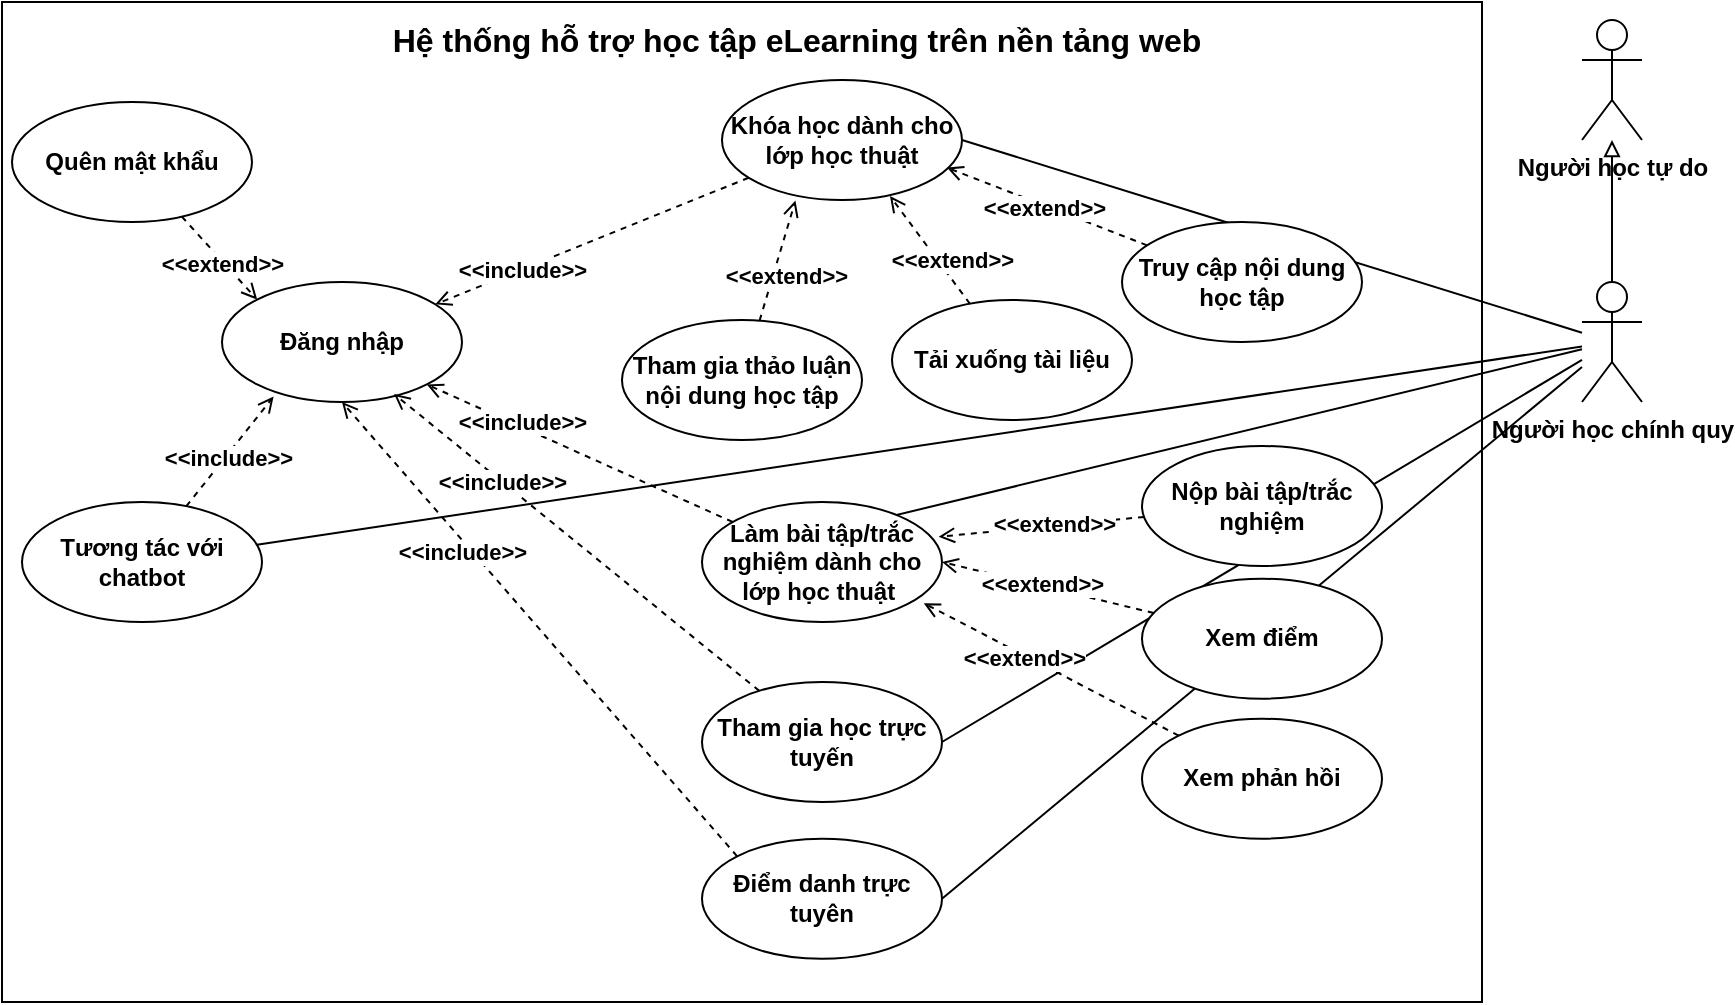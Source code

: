 <mxfile version="27.1.6">
  <diagram name="Page-1" id="l4Wc8jGWxgU7w8EC-o6b">
    <mxGraphModel dx="1053" dy="608" grid="1" gridSize="10" guides="1" tooltips="1" connect="1" arrows="1" fold="1" page="1" pageScale="1" pageWidth="850" pageHeight="1100" math="0" shadow="0">
      <root>
        <mxCell id="0" />
        <mxCell id="1" parent="0" />
        <mxCell id="b7M_-y5YJzh3ZV60CiUo-1" value="" style="rounded=0;whiteSpace=wrap;html=1;fontStyle=1" parent="1" vertex="1">
          <mxGeometry x="420" y="230" width="740" height="500" as="geometry" />
        </mxCell>
        <mxCell id="b7M_-y5YJzh3ZV60CiUo-2" value="Hệ thống hỗ trợ học tập eLearning trên nền tảng web" style="text;html=1;align=center;verticalAlign=middle;whiteSpace=wrap;rounded=0;fontStyle=1;fontSize=16;" parent="1" vertex="1">
          <mxGeometry x="590" y="239" width="455" height="20" as="geometry" />
        </mxCell>
        <mxCell id="b7M_-y5YJzh3ZV60CiUo-21" value="Người học tự do" style="shape=umlActor;verticalLabelPosition=bottom;verticalAlign=top;html=1;outlineConnect=0;fontStyle=1" parent="1" vertex="1">
          <mxGeometry x="1210" y="239" width="30" height="60" as="geometry" />
        </mxCell>
        <mxCell id="b7M_-y5YJzh3ZV60CiUo-30" style="rounded=0;orthogonalLoop=1;jettySize=auto;html=1;endArrow=block;endFill=0;fontStyle=1" parent="1" source="b7M_-y5YJzh3ZV60CiUo-34" target="b7M_-y5YJzh3ZV60CiUo-21" edge="1">
          <mxGeometry relative="1" as="geometry" />
        </mxCell>
        <mxCell id="b7M_-y5YJzh3ZV60CiUo-31" style="rounded=0;orthogonalLoop=1;jettySize=auto;html=1;endArrow=none;startFill=0;entryX=1;entryY=0.5;entryDx=0;entryDy=0;fontStyle=1" parent="1" source="b7M_-y5YJzh3ZV60CiUo-34" target="b7M_-y5YJzh3ZV60CiUo-101" edge="1">
          <mxGeometry relative="1" as="geometry" />
        </mxCell>
        <mxCell id="b7M_-y5YJzh3ZV60CiUo-32" style="rounded=0;orthogonalLoop=1;jettySize=auto;html=1;entryX=0;entryY=0.5;entryDx=0;entryDy=0;endArrow=none;startFill=0;fontStyle=1" parent="1" source="b7M_-y5YJzh3ZV60CiUo-34" target="b7M_-y5YJzh3ZV60CiUo-102" edge="1">
          <mxGeometry relative="1" as="geometry" />
        </mxCell>
        <mxCell id="b7M_-y5YJzh3ZV60CiUo-33" style="rounded=0;orthogonalLoop=1;jettySize=auto;html=1;endArrow=none;startFill=0;fontStyle=1" parent="1" source="b7M_-y5YJzh3ZV60CiUo-34" target="b7M_-y5YJzh3ZV60CiUo-47" edge="1">
          <mxGeometry relative="1" as="geometry" />
        </mxCell>
        <mxCell id="lKXAR9DDpGTNTCpRbxMb-3" style="rounded=0;orthogonalLoop=1;jettySize=auto;html=1;entryX=1;entryY=0.5;entryDx=0;entryDy=0;fontFamily=Helvetica;fontSize=12;fontColor=default;endArrow=none;startFill=0;fontStyle=1" parent="1" source="b7M_-y5YJzh3ZV60CiUo-34" target="lKXAR9DDpGTNTCpRbxMb-1" edge="1">
          <mxGeometry relative="1" as="geometry" />
        </mxCell>
        <mxCell id="lKXAR9DDpGTNTCpRbxMb-4" style="rounded=0;orthogonalLoop=1;jettySize=auto;html=1;entryX=1;entryY=0.5;entryDx=0;entryDy=0;fontFamily=Helvetica;fontSize=12;fontColor=default;endArrow=none;startFill=0;fontStyle=1" parent="1" source="b7M_-y5YJzh3ZV60CiUo-34" target="lKXAR9DDpGTNTCpRbxMb-2" edge="1">
          <mxGeometry relative="1" as="geometry" />
        </mxCell>
        <mxCell id="b7M_-y5YJzh3ZV60CiUo-34" value="Người học chính quy" style="shape=umlActor;verticalLabelPosition=bottom;verticalAlign=top;html=1;outlineConnect=0;fontStyle=1" parent="1" vertex="1">
          <mxGeometry x="1210" y="370" width="30" height="60" as="geometry" />
        </mxCell>
        <mxCell id="b7M_-y5YJzh3ZV60CiUo-35" value="Đăng nhập" style="ellipse;whiteSpace=wrap;html=1;fontStyle=1" parent="1" vertex="1">
          <mxGeometry x="530" y="370" width="120" height="60" as="geometry" />
        </mxCell>
        <mxCell id="b7M_-y5YJzh3ZV60CiUo-45" style="rounded=0;orthogonalLoop=1;jettySize=auto;html=1;endArrow=open;endFill=0;dashed=1;entryX=0.215;entryY=0.955;entryDx=0;entryDy=0;entryPerimeter=0;fontStyle=1" parent="1" source="b7M_-y5YJzh3ZV60CiUo-47" target="b7M_-y5YJzh3ZV60CiUo-35" edge="1">
          <mxGeometry relative="1" as="geometry" />
        </mxCell>
        <mxCell id="b7M_-y5YJzh3ZV60CiUo-46" value="&amp;lt;&amp;lt;include&amp;gt;&amp;gt;" style="edgeLabel;html=1;align=center;verticalAlign=middle;resizable=0;points=[];fontStyle=1" parent="b7M_-y5YJzh3ZV60CiUo-45" vertex="1" connectable="0">
          <mxGeometry x="0.474" y="-3" relative="1" as="geometry">
            <mxPoint x="-14" y="14" as="offset" />
          </mxGeometry>
        </mxCell>
        <mxCell id="b7M_-y5YJzh3ZV60CiUo-47" value="&lt;p dir=&quot;auto&quot; style=&quot;white-space-collapse: preserve;&quot;&gt;Tương tác với chatbot&lt;/p&gt;" style="ellipse;whiteSpace=wrap;html=1;fontStyle=1" parent="1" vertex="1">
          <mxGeometry x="430" y="480" width="120" height="60" as="geometry" />
        </mxCell>
        <mxCell id="b7M_-y5YJzh3ZV60CiUo-89" style="rounded=0;orthogonalLoop=1;jettySize=auto;html=1;exitX=0.5;exitY=1;exitDx=0;exitDy=0;fontStyle=1" parent="1" edge="1">
          <mxGeometry relative="1" as="geometry">
            <mxPoint x="610" y="270" as="sourcePoint" />
            <mxPoint x="610" y="270" as="targetPoint" />
          </mxGeometry>
        </mxCell>
        <mxCell id="b7M_-y5YJzh3ZV60CiUo-99" style="rounded=0;orthogonalLoop=1;jettySize=auto;html=1;endArrow=open;endFill=0;dashed=1;fontStyle=1" parent="1" source="b7M_-y5YJzh3ZV60CiUo-101" target="b7M_-y5YJzh3ZV60CiUo-35" edge="1">
          <mxGeometry relative="1" as="geometry" />
        </mxCell>
        <mxCell id="b7M_-y5YJzh3ZV60CiUo-100" value="&amp;lt;&amp;lt;include&amp;gt;&amp;gt;" style="edgeLabel;html=1;align=center;verticalAlign=middle;resizable=0;points=[];fontStyle=1" parent="b7M_-y5YJzh3ZV60CiUo-99" vertex="1" connectable="0">
          <mxGeometry x="0.451" relative="1" as="geometry">
            <mxPoint as="offset" />
          </mxGeometry>
        </mxCell>
        <mxCell id="b7M_-y5YJzh3ZV60CiUo-101" value="&lt;span style=&quot;white-space-collapse: preserve;&quot;&gt;Khóa học dành cho lớp học thuật&lt;/span&gt;" style="ellipse;whiteSpace=wrap;html=1;fontStyle=1" parent="1" vertex="1">
          <mxGeometry x="780" y="269" width="120" height="60" as="geometry" />
        </mxCell>
        <mxCell id="b7M_-y5YJzh3ZV60CiUo-102" value="&lt;span style=&quot;white-space-collapse: preserve;&quot;&gt;Làm bài tập/trắc nghiệm dành cho lớp học thuật &lt;/span&gt;" style="ellipse;whiteSpace=wrap;html=1;fontStyle=1" parent="1" vertex="1">
          <mxGeometry x="770" y="480" width="120" height="60" as="geometry" />
        </mxCell>
        <mxCell id="b7M_-y5YJzh3ZV60CiUo-103" style="rounded=0;orthogonalLoop=1;jettySize=auto;html=1;entryX=1;entryY=1;entryDx=0;entryDy=0;dashed=1;endArrow=open;endFill=0;fontStyle=1" parent="1" source="b7M_-y5YJzh3ZV60CiUo-102" target="b7M_-y5YJzh3ZV60CiUo-35" edge="1">
          <mxGeometry relative="1" as="geometry" />
        </mxCell>
        <mxCell id="b7M_-y5YJzh3ZV60CiUo-104" value="&amp;lt;&amp;lt;include&amp;gt;&amp;gt;" style="edgeLabel;html=1;align=center;verticalAlign=middle;resizable=0;points=[];fontStyle=1" parent="b7M_-y5YJzh3ZV60CiUo-103" vertex="1" connectable="0">
          <mxGeometry x="0.514" y="2" relative="1" as="geometry">
            <mxPoint x="11" as="offset" />
          </mxGeometry>
        </mxCell>
        <mxCell id="b7M_-y5YJzh3ZV60CiUo-105" style="rounded=0;orthogonalLoop=1;jettySize=auto;html=1;entryX=0;entryY=0;entryDx=0;entryDy=0;endArrow=open;endFill=0;dashed=1;fontStyle=1" parent="1" source="b7M_-y5YJzh3ZV60CiUo-107" target="b7M_-y5YJzh3ZV60CiUo-35" edge="1">
          <mxGeometry relative="1" as="geometry" />
        </mxCell>
        <mxCell id="b7M_-y5YJzh3ZV60CiUo-106" value="&amp;lt;&amp;lt;extend&amp;gt;&amp;gt;" style="edgeLabel;html=1;align=center;verticalAlign=middle;resizable=0;points=[];fontStyle=1" parent="b7M_-y5YJzh3ZV60CiUo-105" vertex="1" connectable="0">
          <mxGeometry x="-0.04" relative="1" as="geometry">
            <mxPoint x="2" y="3" as="offset" />
          </mxGeometry>
        </mxCell>
        <mxCell id="b7M_-y5YJzh3ZV60CiUo-107" value="&lt;p dir=&quot;auto&quot; style=&quot;white-space-collapse: preserve;&quot;&gt;Quên mật khẩu&lt;/p&gt;" style="ellipse;whiteSpace=wrap;html=1;fontStyle=1" parent="1" vertex="1">
          <mxGeometry x="425" y="280" width="120" height="60" as="geometry" />
        </mxCell>
        <mxCell id="b7M_-y5YJzh3ZV60CiUo-125" style="rounded=0;orthogonalLoop=1;jettySize=auto;html=1;dashed=1;endArrow=open;endFill=0;entryX=0.986;entryY=0.29;entryDx=0;entryDy=0;entryPerimeter=0;fontStyle=1" parent="1" source="b7M_-y5YJzh3ZV60CiUo-122" target="b7M_-y5YJzh3ZV60CiUo-102" edge="1">
          <mxGeometry relative="1" as="geometry">
            <mxPoint x="873" y="489" as="targetPoint" />
          </mxGeometry>
        </mxCell>
        <mxCell id="b7M_-y5YJzh3ZV60CiUo-133" value="&amp;lt;&amp;lt;extend&amp;gt;&amp;gt;" style="edgeLabel;html=1;align=center;verticalAlign=middle;resizable=0;points=[];fontStyle=1" parent="b7M_-y5YJzh3ZV60CiUo-125" vertex="1" connectable="0">
          <mxGeometry x="-0.127" y="-1" relative="1" as="geometry">
            <mxPoint as="offset" />
          </mxGeometry>
        </mxCell>
        <mxCell id="b7M_-y5YJzh3ZV60CiUo-122" value="&lt;div style=&quot;&quot;&gt;&lt;span style=&quot;white-space-collapse: preserve;&quot;&gt;Nộp bài tập/trắc nghiệm&lt;/span&gt;&lt;/div&gt;" style="ellipse;whiteSpace=wrap;html=1;align=center;fontStyle=1" parent="1" vertex="1">
          <mxGeometry x="990" y="452" width="120" height="60" as="geometry" />
        </mxCell>
        <mxCell id="b7M_-y5YJzh3ZV60CiUo-123" value="&lt;div style=&quot;&quot;&gt;&lt;span style=&quot;white-space-collapse: preserve;&quot;&gt;Xem điểm&lt;/span&gt;&lt;/div&gt;" style="ellipse;whiteSpace=wrap;html=1;align=center;fontStyle=1" parent="1" vertex="1">
          <mxGeometry x="990" y="518.36" width="120" height="60" as="geometry" />
        </mxCell>
        <mxCell id="b7M_-y5YJzh3ZV60CiUo-127" style="rounded=0;orthogonalLoop=1;jettySize=auto;html=1;entryX=0.924;entryY=0.843;entryDx=0;entryDy=0;dashed=1;endArrow=open;endFill=0;entryPerimeter=0;fontStyle=1" parent="1" source="b7M_-y5YJzh3ZV60CiUo-124" target="b7M_-y5YJzh3ZV60CiUo-102" edge="1">
          <mxGeometry relative="1" as="geometry" />
        </mxCell>
        <mxCell id="b7M_-y5YJzh3ZV60CiUo-135" value="&amp;lt;&amp;lt;extend&amp;gt;&amp;gt;" style="edgeLabel;html=1;align=center;verticalAlign=middle;resizable=0;points=[];fontStyle=1" parent="b7M_-y5YJzh3ZV60CiUo-127" vertex="1" connectable="0">
          <mxGeometry x="0.204" y="1" relative="1" as="geometry">
            <mxPoint as="offset" />
          </mxGeometry>
        </mxCell>
        <mxCell id="b7M_-y5YJzh3ZV60CiUo-124" value="&lt;div style=&quot;&quot;&gt;&lt;span style=&quot;white-space-collapse: preserve;&quot;&gt;Xem phản hồi&lt;/span&gt;&lt;/div&gt;" style="ellipse;whiteSpace=wrap;html=1;align=center;fontStyle=1" parent="1" vertex="1">
          <mxGeometry x="990" y="588.36" width="120" height="60" as="geometry" />
        </mxCell>
        <mxCell id="b7M_-y5YJzh3ZV60CiUo-126" style="rounded=0;orthogonalLoop=1;jettySize=auto;html=1;entryX=1;entryY=0.5;entryDx=0;entryDy=0;dashed=1;endArrow=open;endFill=0;fontStyle=1" parent="1" source="b7M_-y5YJzh3ZV60CiUo-123" target="b7M_-y5YJzh3ZV60CiUo-102" edge="1">
          <mxGeometry relative="1" as="geometry" />
        </mxCell>
        <mxCell id="b7M_-y5YJzh3ZV60CiUo-134" value="&amp;lt;&amp;lt;extend&amp;gt;&amp;gt;" style="edgeLabel;html=1;align=center;verticalAlign=middle;resizable=0;points=[];fontStyle=1" parent="b7M_-y5YJzh3ZV60CiUo-126" vertex="1" connectable="0">
          <mxGeometry x="0.061" y="-1" relative="1" as="geometry">
            <mxPoint as="offset" />
          </mxGeometry>
        </mxCell>
        <mxCell id="lKXAR9DDpGTNTCpRbxMb-1" value="&lt;span style=&quot;white-space-collapse: preserve;&quot;&gt;Tham gia học trực tuyến&lt;/span&gt;" style="ellipse;whiteSpace=wrap;html=1;fontStyle=1" parent="1" vertex="1">
          <mxGeometry x="770" y="570" width="120" height="60" as="geometry" />
        </mxCell>
        <mxCell id="lKXAR9DDpGTNTCpRbxMb-6" style="rounded=0;orthogonalLoop=1;jettySize=auto;html=1;entryX=0.5;entryY=1;entryDx=0;entryDy=0;fontFamily=Helvetica;fontSize=12;fontColor=default;dashed=1;endArrow=open;endFill=0;exitX=0;exitY=0;exitDx=0;exitDy=0;fontStyle=1" parent="1" source="lKXAR9DDpGTNTCpRbxMb-2" target="b7M_-y5YJzh3ZV60CiUo-35" edge="1">
          <mxGeometry relative="1" as="geometry" />
        </mxCell>
        <mxCell id="lKXAR9DDpGTNTCpRbxMb-2" value="&lt;span style=&quot;white-space-collapse: preserve;&quot;&gt;Điểm danh trực tuyên&lt;/span&gt;" style="ellipse;whiteSpace=wrap;html=1;fontStyle=1" parent="1" vertex="1">
          <mxGeometry x="770" y="648.36" width="120" height="60" as="geometry" />
        </mxCell>
        <mxCell id="lKXAR9DDpGTNTCpRbxMb-5" style="rounded=0;orthogonalLoop=1;jettySize=auto;html=1;entryX=0.717;entryY=0.933;entryDx=0;entryDy=0;entryPerimeter=0;fontFamily=Helvetica;fontSize=12;fontColor=default;dashed=1;endArrow=open;endFill=0;fontStyle=1" parent="1" source="lKXAR9DDpGTNTCpRbxMb-1" target="b7M_-y5YJzh3ZV60CiUo-35" edge="1">
          <mxGeometry relative="1" as="geometry" />
        </mxCell>
        <mxCell id="lKXAR9DDpGTNTCpRbxMb-7" value="&amp;lt;&amp;lt;include&amp;gt;&amp;gt;" style="edgeLabel;html=1;align=center;verticalAlign=middle;resizable=0;points=[];fontStyle=1" parent="1" vertex="1" connectable="0">
          <mxGeometry x="670.004" y="470.001" as="geometry" />
        </mxCell>
        <mxCell id="lKXAR9DDpGTNTCpRbxMb-8" value="&amp;lt;&amp;lt;include&amp;gt;&amp;gt;" style="edgeLabel;html=1;align=center;verticalAlign=middle;resizable=0;points=[];fontStyle=1" parent="1" vertex="1" connectable="0">
          <mxGeometry x="650.004" y="505.001" as="geometry" />
        </mxCell>
        <mxCell id="0D4Vnwj5jm2wva2kArXS-13" style="rounded=0;orthogonalLoop=1;jettySize=auto;html=1;entryX=0.937;entryY=0.73;entryDx=0;entryDy=0;dashed=1;endArrow=open;endFill=0;entryPerimeter=0;fontStyle=1" parent="1" source="0D4Vnwj5jm2wva2kArXS-15" target="b7M_-y5YJzh3ZV60CiUo-101" edge="1">
          <mxGeometry relative="1" as="geometry">
            <mxPoint x="855.32" y="329.86" as="targetPoint" />
          </mxGeometry>
        </mxCell>
        <mxCell id="0D4Vnwj5jm2wva2kArXS-14" value="&amp;lt;&amp;lt;extend&amp;gt;&amp;gt;" style="edgeLabel;html=1;align=center;verticalAlign=middle;resizable=0;points=[];fontStyle=1" parent="0D4Vnwj5jm2wva2kArXS-13" vertex="1" connectable="0">
          <mxGeometry x="0.027" y="1" relative="1" as="geometry">
            <mxPoint as="offset" />
          </mxGeometry>
        </mxCell>
        <mxCell id="0D4Vnwj5jm2wva2kArXS-15" value="Truy cập nội dung học tập" style="ellipse;whiteSpace=wrap;html=1;fontStyle=1" parent="1" vertex="1">
          <mxGeometry x="980" y="340" width="120" height="60" as="geometry" />
        </mxCell>
        <mxCell id="0D4Vnwj5jm2wva2kArXS-16" value="Tải xuống tài liệu" style="ellipse;whiteSpace=wrap;html=1;fontStyle=1" parent="1" vertex="1">
          <mxGeometry x="865" y="379" width="120" height="60" as="geometry" />
        </mxCell>
        <mxCell id="0D4Vnwj5jm2wva2kArXS-17" value="Tham gia thảo luận nội dung học tập" style="ellipse;whiteSpace=wrap;html=1;fontStyle=1" parent="1" vertex="1">
          <mxGeometry x="730" y="389" width="120" height="60" as="geometry" />
        </mxCell>
        <mxCell id="0D4Vnwj5jm2wva2kArXS-18" style="rounded=0;orthogonalLoop=1;jettySize=auto;html=1;entryX=0.7;entryY=0.967;entryDx=0;entryDy=0;dashed=1;endArrow=open;endFill=0;entryPerimeter=0;fontStyle=1" parent="1" source="0D4Vnwj5jm2wva2kArXS-16" target="b7M_-y5YJzh3ZV60CiUo-101" edge="1">
          <mxGeometry relative="1" as="geometry">
            <mxPoint x="835.28" y="345.94" as="targetPoint" />
          </mxGeometry>
        </mxCell>
        <mxCell id="0D4Vnwj5jm2wva2kArXS-19" value="&amp;lt;&amp;lt;extend&amp;gt;&amp;gt;" style="edgeLabel;html=1;align=center;verticalAlign=middle;resizable=0;points=[];fontStyle=1" parent="0D4Vnwj5jm2wva2kArXS-18" vertex="1" connectable="0">
          <mxGeometry x="-0.155" y="1" relative="1" as="geometry">
            <mxPoint x="9" as="offset" />
          </mxGeometry>
        </mxCell>
        <mxCell id="0D4Vnwj5jm2wva2kArXS-20" style="rounded=0;orthogonalLoop=1;jettySize=auto;html=1;entryX=0.306;entryY=1.005;entryDx=0;entryDy=0;dashed=1;endArrow=open;endFill=0;entryPerimeter=0;fontStyle=1" parent="1" source="0D4Vnwj5jm2wva2kArXS-17" target="b7M_-y5YJzh3ZV60CiUo-101" edge="1">
          <mxGeometry relative="1" as="geometry">
            <mxPoint x="800" y="349" as="targetPoint" />
          </mxGeometry>
        </mxCell>
        <mxCell id="0D4Vnwj5jm2wva2kArXS-21" value="&amp;lt;&amp;lt;extend&amp;gt;&amp;gt;" style="edgeLabel;html=1;align=center;verticalAlign=middle;resizable=0;points=[];fontStyle=1" parent="0D4Vnwj5jm2wva2kArXS-20" vertex="1" connectable="0">
          <mxGeometry x="0.274" y="-2" relative="1" as="geometry">
            <mxPoint y="15" as="offset" />
          </mxGeometry>
        </mxCell>
      </root>
    </mxGraphModel>
  </diagram>
</mxfile>
